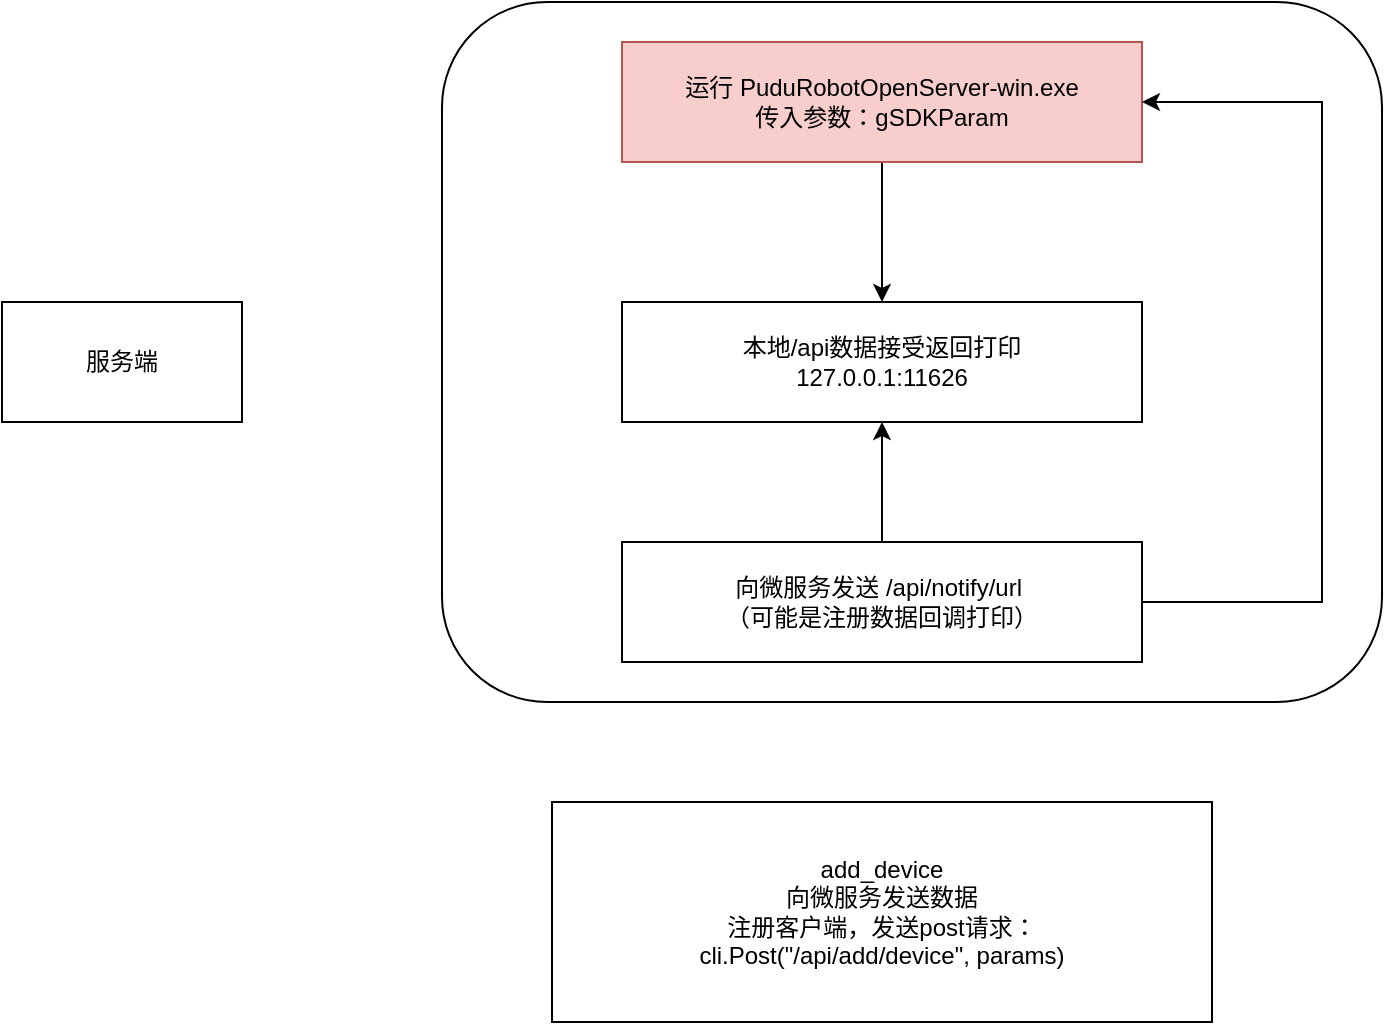 <mxfile version="26.2.12">
  <diagram name="第 1 页" id="ESbA8u7xyTZOhsOZo6Jv">
    <mxGraphModel dx="2399" dy="898" grid="1" gridSize="10" guides="1" tooltips="1" connect="1" arrows="1" fold="1" page="1" pageScale="1" pageWidth="827" pageHeight="1169" math="0" shadow="0">
      <root>
        <mxCell id="0" />
        <mxCell id="1" parent="0" />
        <mxCell id="PFzhmYUPQmIxrMrjRoEu-16" value="" style="rounded=1;whiteSpace=wrap;html=1;" vertex="1" parent="1">
          <mxGeometry x="100" y="160" width="470" height="350" as="geometry" />
        </mxCell>
        <mxCell id="PFzhmYUPQmIxrMrjRoEu-1" value="服务端" style="whiteSpace=wrap;html=1;" vertex="1" parent="1">
          <mxGeometry x="-120" y="310" width="120" height="60" as="geometry" />
        </mxCell>
        <mxCell id="PFzhmYUPQmIxrMrjRoEu-15" style="edgeStyle=orthogonalEdgeStyle;rounded=0;orthogonalLoop=1;jettySize=auto;html=1;exitX=0.5;exitY=1;exitDx=0;exitDy=0;entryX=0.5;entryY=0;entryDx=0;entryDy=0;" edge="1" parent="1" source="PFzhmYUPQmIxrMrjRoEu-3" target="PFzhmYUPQmIxrMrjRoEu-4">
          <mxGeometry relative="1" as="geometry" />
        </mxCell>
        <mxCell id="PFzhmYUPQmIxrMrjRoEu-3" value="运行&amp;nbsp;PuduRobotOpenServer-win.exe&lt;br&gt;传入参数：gSDKParam" style="whiteSpace=wrap;html=1;fillColor=#f8cecc;strokeColor=#b85450;" vertex="1" parent="1">
          <mxGeometry x="190" y="180" width="260" height="60" as="geometry" />
        </mxCell>
        <mxCell id="PFzhmYUPQmIxrMrjRoEu-4" value="本地/api数据接受返回打印&lt;div&gt;127.0.0.1:11626&lt;/div&gt;" style="whiteSpace=wrap;html=1;" vertex="1" parent="1">
          <mxGeometry x="190" y="310" width="260" height="60" as="geometry" />
        </mxCell>
        <mxCell id="PFzhmYUPQmIxrMrjRoEu-13" style="edgeStyle=orthogonalEdgeStyle;rounded=0;orthogonalLoop=1;jettySize=auto;html=1;exitX=1;exitY=0.5;exitDx=0;exitDy=0;entryX=1;entryY=0.5;entryDx=0;entryDy=0;" edge="1" parent="1" source="PFzhmYUPQmIxrMrjRoEu-7" target="PFzhmYUPQmIxrMrjRoEu-3">
          <mxGeometry relative="1" as="geometry">
            <Array as="points">
              <mxPoint x="540" y="460" />
              <mxPoint x="540" y="210" />
            </Array>
          </mxGeometry>
        </mxCell>
        <mxCell id="PFzhmYUPQmIxrMrjRoEu-14" style="edgeStyle=orthogonalEdgeStyle;rounded=0;orthogonalLoop=1;jettySize=auto;html=1;exitX=0.5;exitY=0;exitDx=0;exitDy=0;entryX=0.5;entryY=1;entryDx=0;entryDy=0;" edge="1" parent="1" source="PFzhmYUPQmIxrMrjRoEu-7" target="PFzhmYUPQmIxrMrjRoEu-4">
          <mxGeometry relative="1" as="geometry" />
        </mxCell>
        <mxCell id="PFzhmYUPQmIxrMrjRoEu-7" value="向微服务发送 /api/notify/url&amp;nbsp;&lt;br&gt;（可能是注册数据回调打印）" style="whiteSpace=wrap;html=1;" vertex="1" parent="1">
          <mxGeometry x="190" y="430" width="260" height="60" as="geometry" />
        </mxCell>
        <mxCell id="PFzhmYUPQmIxrMrjRoEu-17" value="add_device&lt;div&gt;向微服务发送数据&lt;/div&gt;&lt;div&gt;注册客户端，发送post请求：&lt;br&gt;&lt;span style=&quot;font-size: 12px;&quot;&gt;cli.Post(&quot;/api/add/device&quot;, params)&lt;/span&gt;&lt;/div&gt;" style="whiteSpace=wrap;html=1;" vertex="1" parent="1">
          <mxGeometry x="155" y="560" width="330" height="110" as="geometry" />
        </mxCell>
      </root>
    </mxGraphModel>
  </diagram>
</mxfile>
